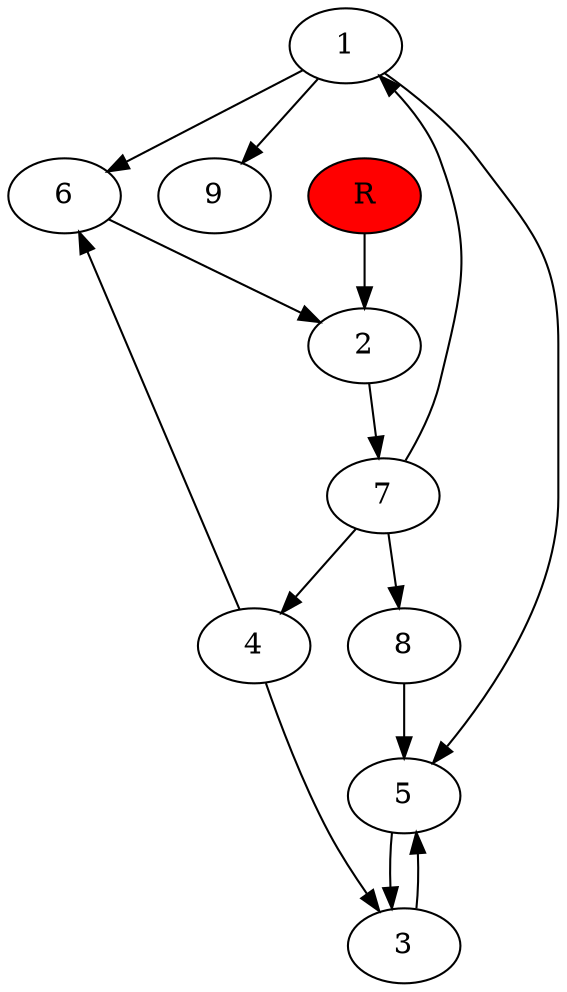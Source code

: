 digraph prb39382 {
	1
	2
	3
	4
	5
	6
	7
	8
	R [fillcolor="#ff0000" style=filled]
	1 -> 5
	1 -> 6
	1 -> 9
	2 -> 7
	3 -> 5
	4 -> 3
	4 -> 6
	5 -> 3
	6 -> 2
	7 -> 1
	7 -> 4
	7 -> 8
	8 -> 5
	R -> 2
}
